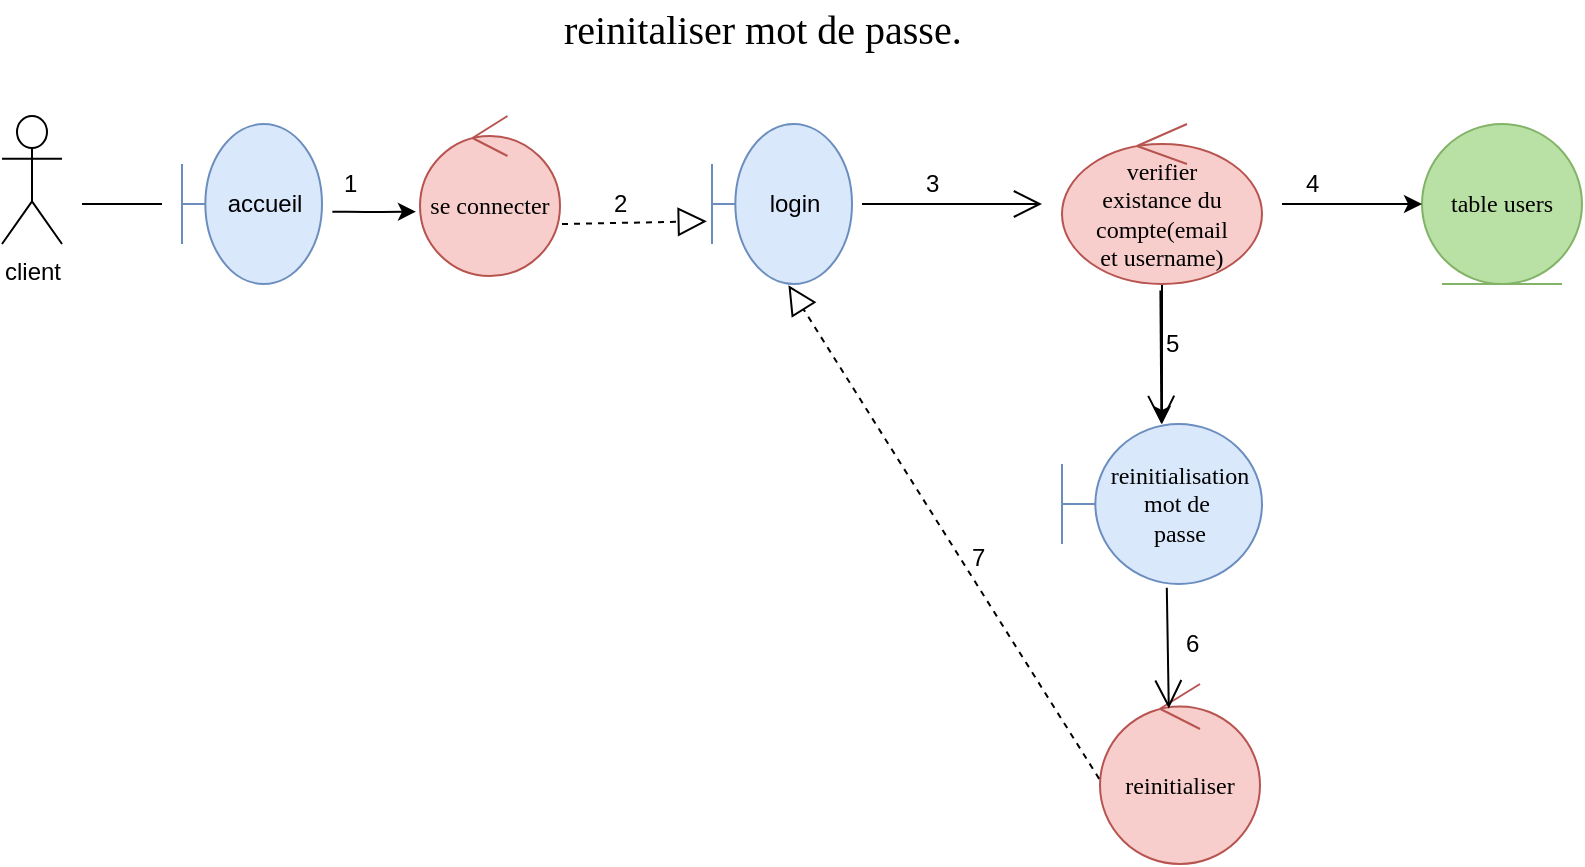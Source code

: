 <mxfile version="12.2.0" type="device" pages="1"><diagram id="GhYvEK7EWoxfdHnTs3sN" name="Page-1"><mxGraphModel dx="1024" dy="485" grid="1" gridSize="10" guides="1" tooltips="1" connect="1" arrows="1" fold="1" page="1" pageScale="1" pageWidth="850" pageHeight="1100" math="0" shadow="0"><root><mxCell id="0"/><mxCell id="1" parent="0"/><mxCell id="BOnpLgTVsgp9r5TMhP93-1" value="accueil" style="shape=umlBoundary;whiteSpace=wrap;html=1;fillColor=#dae8fc;strokeColor=#6c8ebf;" parent="1" vertex="1"><mxGeometry x="90" y="80" width="70" height="80" as="geometry"/></mxCell><mxCell id="BOnpLgTVsgp9r5TMhP93-3" value="table users" style="ellipse;shape=umlEntity;whiteSpace=wrap;html=1;fontFamily=Verdana;fillColor=#B9E0A5;strokeColor=#82b366;" parent="1" vertex="1"><mxGeometry x="710" y="80" width="80" height="80" as="geometry"/></mxCell><mxCell id="BOnpLgTVsgp9r5TMhP93-4" value="reinitialisation&lt;br&gt;mot de&amp;nbsp;&lt;br&gt;passe" style="shape=umlBoundary;whiteSpace=wrap;html=1;fontFamily=Verdana;fillColor=#dae8fc;strokeColor=#6c8ebf;" parent="1" vertex="1"><mxGeometry x="530" y="230" width="100" height="80" as="geometry"/></mxCell><mxCell id="BOnpLgTVsgp9r5TMhP93-6" value="" style="line;strokeWidth=1;fillColor=none;align=left;verticalAlign=middle;spacingTop=-1;spacingLeft=3;spacingRight=3;rotatable=0;labelPosition=right;points=[];portConstraint=eastwest;fontFamily=Verdana;" parent="1" vertex="1"><mxGeometry x="40" y="116" width="40" height="8" as="geometry"/></mxCell><mxCell id="BOnpLgTVsgp9r5TMhP93-9" value="&lt;font style=&quot;font-size: 20px&quot;&gt;reinitaliser mot de passe.&lt;/font&gt;" style="text;html=1;resizable=0;points=[];autosize=1;align=left;verticalAlign=top;spacingTop=-4;fontFamily=Verdana;" parent="1" vertex="1"><mxGeometry x="279" y="18" width="270" height="20" as="geometry"/></mxCell><mxCell id="BOnpLgTVsgp9r5TMhP93-10" value="se connecter" style="ellipse;shape=umlControl;whiteSpace=wrap;html=1;fontFamily=Verdana;fillColor=#f8cecc;strokeColor=#b85450;" parent="1" vertex="1"><mxGeometry x="209" y="76" width="70" height="80" as="geometry"/></mxCell><mxCell id="BOnpLgTVsgp9r5TMhP93-11" value="" style="endArrow=classic;html=1;entryX=-0.029;entryY=0.598;entryDx=0;entryDy=0;entryPerimeter=0;exitX=1.074;exitY=0.548;exitDx=0;exitDy=0;exitPerimeter=0;" parent="1" source="BOnpLgTVsgp9r5TMhP93-1" target="BOnpLgTVsgp9r5TMhP93-10" edge="1"><mxGeometry width="50" height="50" relative="1" as="geometry"><mxPoint x="10" y="520" as="sourcePoint"/><mxPoint x="60" y="470" as="targetPoint"/><Array as="points"><mxPoint x="180" y="124"/></Array></mxGeometry></mxCell><mxCell id="BOnpLgTVsgp9r5TMhP93-12" value="client" style="shape=umlActor;verticalLabelPosition=bottom;labelBackgroundColor=#ffffff;verticalAlign=top;html=1;outlineConnect=0;" parent="1" vertex="1"><mxGeometry y="76" width="30" height="64" as="geometry"/></mxCell><mxCell id="BOnpLgTVsgp9r5TMhP93-13" value="login" style="shape=umlBoundary;whiteSpace=wrap;html=1;fillColor=#dae8fc;strokeColor=#6c8ebf;" parent="1" vertex="1"><mxGeometry x="355" y="80" width="70" height="80" as="geometry"/></mxCell><mxCell id="BOnpLgTVsgp9r5TMhP93-38" value="" style="edgeStyle=orthogonalEdgeStyle;rounded=0;orthogonalLoop=1;jettySize=auto;html=1;" parent="1" source="BOnpLgTVsgp9r5TMhP93-14" target="BOnpLgTVsgp9r5TMhP93-4" edge="1"><mxGeometry relative="1" as="geometry"/></mxCell><mxCell id="BOnpLgTVsgp9r5TMhP93-14" value="verifier&lt;br&gt;existance du compte(email&lt;br&gt;et username)" style="ellipse;shape=umlControl;whiteSpace=wrap;html=1;fontFamily=Verdana;fillColor=#f8cecc;strokeColor=#b85450;" parent="1" vertex="1"><mxGeometry x="530" y="80" width="100" height="80" as="geometry"/></mxCell><mxCell id="BOnpLgTVsgp9r5TMhP93-15" value="" style="endArrow=classic;html=1;entryX=0;entryY=0.5;entryDx=0;entryDy=0;" parent="1" target="BOnpLgTVsgp9r5TMhP93-3" edge="1"><mxGeometry width="50" height="50" relative="1" as="geometry"><mxPoint x="640" y="120" as="sourcePoint"/><mxPoint x="60" y="340" as="targetPoint"/></mxGeometry></mxCell><mxCell id="BOnpLgTVsgp9r5TMhP93-17" value="reinitialiser" style="ellipse;shape=umlControl;whiteSpace=wrap;html=1;fontFamily=Verdana;fillColor=#f8cecc;strokeColor=#b85450;" parent="1" vertex="1"><mxGeometry x="549" y="360" width="80" height="90" as="geometry"/></mxCell><mxCell id="BOnpLgTVsgp9r5TMhP93-18" value="" style="endArrow=open;endFill=1;endSize=12;html=1;exitX=0.524;exitY=1.023;exitDx=0;exitDy=0;exitPerimeter=0;entryX=0.43;entryY=0.136;entryDx=0;entryDy=0;entryPerimeter=0;" parent="1" source="BOnpLgTVsgp9r5TMhP93-4" target="BOnpLgTVsgp9r5TMhP93-17" edge="1"><mxGeometry width="160" relative="1" as="geometry"><mxPoint x="10" y="440" as="sourcePoint"/><mxPoint x="170" y="440" as="targetPoint"/></mxGeometry></mxCell><mxCell id="BOnpLgTVsgp9r5TMhP93-19" value="" style="endArrow=block;dashed=1;endFill=0;endSize=12;html=1;exitX=-0.005;exitY=0.527;exitDx=0;exitDy=0;exitPerimeter=0;entryX=0.546;entryY=1.008;entryDx=0;entryDy=0;entryPerimeter=0;" parent="1" source="BOnpLgTVsgp9r5TMhP93-17" target="BOnpLgTVsgp9r5TMhP93-13" edge="1"><mxGeometry width="160" relative="1" as="geometry"><mxPoint x="10" y="440" as="sourcePoint"/><mxPoint x="170" y="440" as="targetPoint"/><Array as="points"/></mxGeometry></mxCell><mxCell id="BOnpLgTVsgp9r5TMhP93-22" value="" style="endArrow=open;endFill=1;endSize=12;html=1;" parent="1" edge="1"><mxGeometry width="160" relative="1" as="geometry"><mxPoint x="430" y="120" as="sourcePoint"/><mxPoint x="520" y="120" as="targetPoint"/></mxGeometry></mxCell><mxCell id="BOnpLgTVsgp9r5TMhP93-23" value="" style="endArrow=block;dashed=1;endFill=0;endSize=12;html=1;entryX=-0.037;entryY=0.608;entryDx=0;entryDy=0;entryPerimeter=0;" parent="1" target="BOnpLgTVsgp9r5TMhP93-13" edge="1"><mxGeometry width="160" relative="1" as="geometry"><mxPoint x="280" y="130" as="sourcePoint"/><mxPoint x="170" y="440" as="targetPoint"/></mxGeometry></mxCell><mxCell id="BOnpLgTVsgp9r5TMhP93-33" value="1" style="text;html=1;resizable=0;points=[];autosize=1;align=left;verticalAlign=top;spacingTop=-4;" parent="1" vertex="1"><mxGeometry x="169" y="100" width="20" height="20" as="geometry"/></mxCell><mxCell id="BOnpLgTVsgp9r5TMhP93-34" value="2" style="text;html=1;resizable=0;points=[];autosize=1;align=left;verticalAlign=top;spacingTop=-4;" parent="1" vertex="1"><mxGeometry x="304" y="110" width="20" height="20" as="geometry"/></mxCell><mxCell id="BOnpLgTVsgp9r5TMhP93-35" value="3" style="text;html=1;resizable=0;points=[];autosize=1;align=left;verticalAlign=top;spacingTop=-4;" parent="1" vertex="1"><mxGeometry x="460" y="100" width="20" height="20" as="geometry"/></mxCell><mxCell id="BOnpLgTVsgp9r5TMhP93-36" value="4" style="text;html=1;resizable=0;points=[];autosize=1;align=left;verticalAlign=top;spacingTop=-4;" parent="1" vertex="1"><mxGeometry x="650" y="100" width="20" height="20" as="geometry"/></mxCell><mxCell id="BOnpLgTVsgp9r5TMhP93-37" value="" style="endArrow=open;endFill=1;endSize=12;html=1;exitX=0.492;exitY=1.04;exitDx=0;exitDy=0;exitPerimeter=0;" parent="1" source="BOnpLgTVsgp9r5TMhP93-14" target="BOnpLgTVsgp9r5TMhP93-4" edge="1"><mxGeometry width="160" relative="1" as="geometry"><mxPoint x="10" y="440" as="sourcePoint"/><mxPoint x="170" y="440" as="targetPoint"/></mxGeometry></mxCell><mxCell id="BOnpLgTVsgp9r5TMhP93-39" value="5" style="text;html=1;resizable=0;points=[];autosize=1;align=left;verticalAlign=top;spacingTop=-4;" parent="1" vertex="1"><mxGeometry x="580" y="180" width="20" height="20" as="geometry"/></mxCell><mxCell id="BOnpLgTVsgp9r5TMhP93-41" value="6" style="text;html=1;resizable=0;points=[];autosize=1;align=left;verticalAlign=top;spacingTop=-4;" parent="1" vertex="1"><mxGeometry x="590" y="330" width="20" height="20" as="geometry"/></mxCell><mxCell id="BOnpLgTVsgp9r5TMhP93-42" value="7" style="text;html=1;resizable=0;points=[];autosize=1;align=left;verticalAlign=top;spacingTop=-4;" parent="1" vertex="1"><mxGeometry x="483" y="287" width="20" height="20" as="geometry"/></mxCell></root></mxGraphModel></diagram></mxfile>